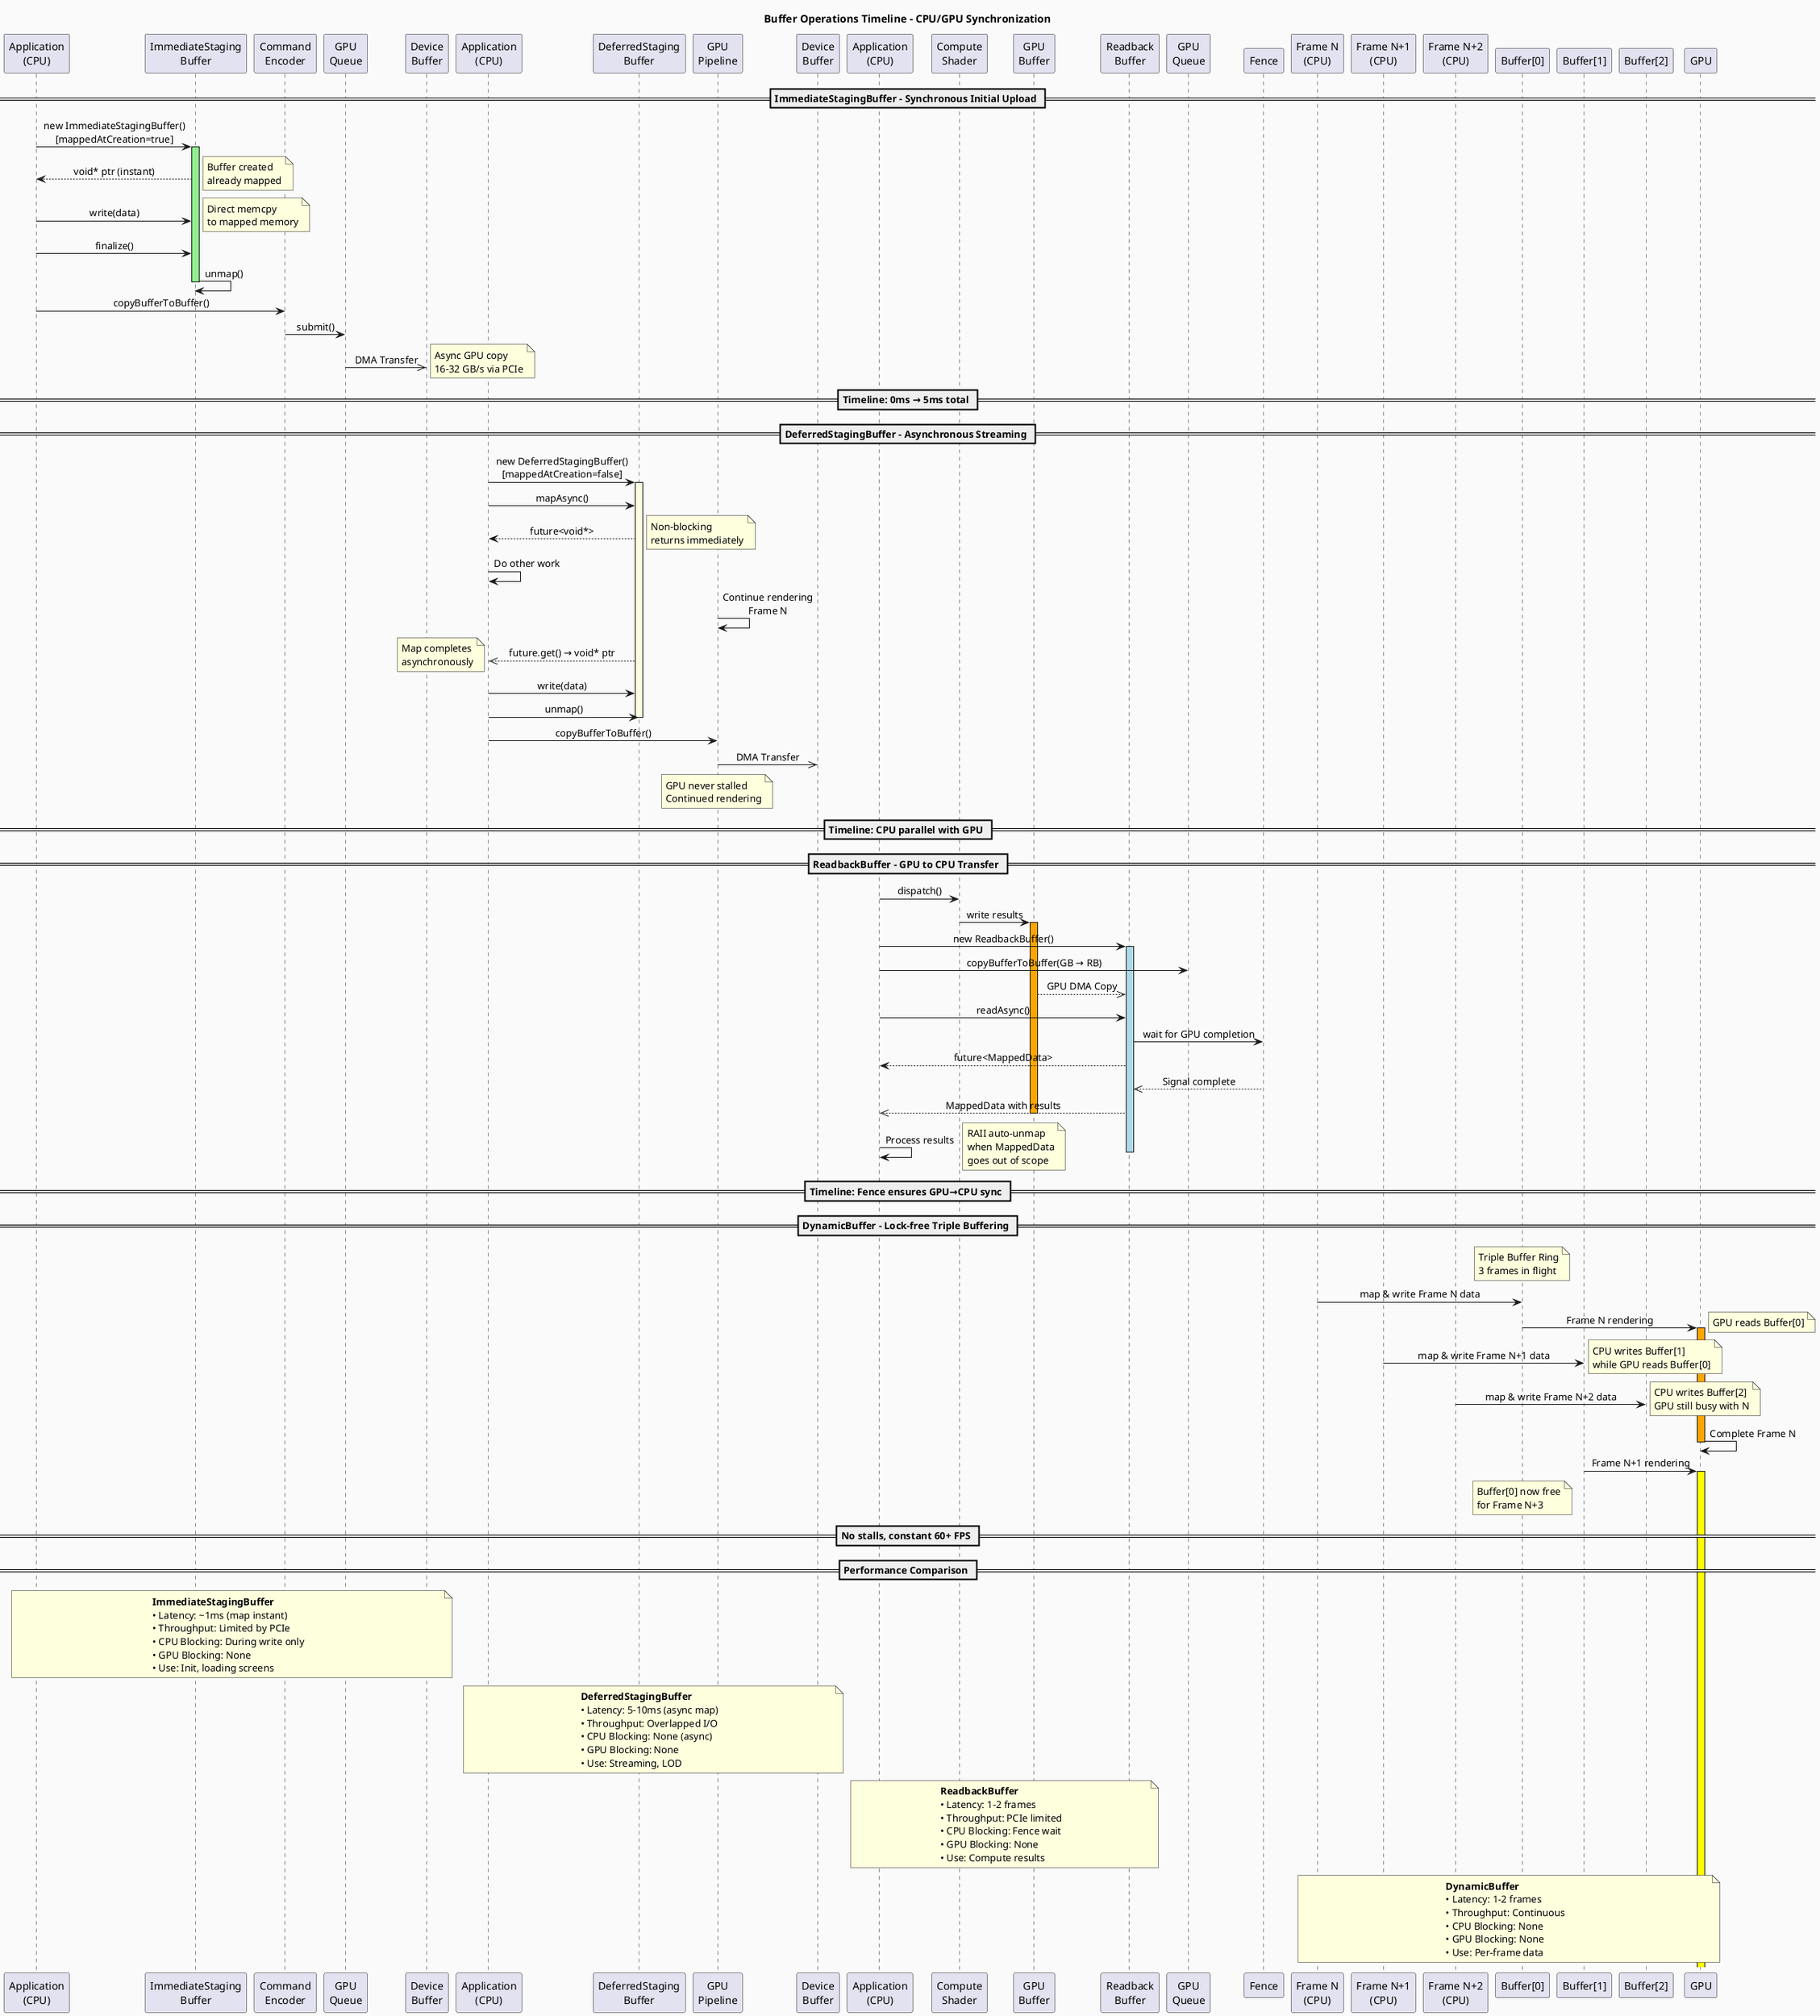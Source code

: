 @startuml Buffer Operations Timeline

title Buffer Operations Timeline - CPU/GPU Synchronization

skinparam backgroundColor #FAFAFA
skinparam sequenceMessageAlign center
skinparam responseMessageBelowArrow true

' ==========================================
' 1. ImmediateStagingBuffer Timeline
' ==========================================
== ImmediateStagingBuffer - Synchronous Initial Upload ==

participant "Application\n(CPU)" as App1
participant "ImmediateStaging\nBuffer" as ISB
participant "Command\nEncoder" as Cmd1
participant "GPU\nQueue" as GPU1
participant "Device\nBuffer" as DB1

App1 -> ISB : new ImmediateStagingBuffer()\n[mappedAtCreation=true]
activate ISB #lightgreen
ISB --> App1 : void* ptr (instant)
note right: Buffer created\nalready mapped

App1 -> ISB : write(data)
note right: Direct memcpy\nto mapped memory

App1 -> ISB : finalize()
ISB -> ISB : unmap()
deactivate ISB

App1 -> Cmd1 : copyBufferToBuffer()
Cmd1 -> GPU1 : submit()

GPU1 ->> DB1 : DMA Transfer
note right: Async GPU copy\n16-32 GB/s via PCIe

== Timeline: 0ms → 5ms total ==

' ==========================================
' 2. DeferredStagingBuffer Timeline  
' ==========================================
== DeferredStagingBuffer - Asynchronous Streaming ==

participant "Application\n(CPU)" as App2
participant "DeferredStaging\nBuffer" as DSB
participant "GPU\nPipeline" as GPU2
participant "Device\nBuffer" as DB2

App2 -> DSB : new DeferredStagingBuffer()\n[mappedAtCreation=false]
activate DSB #lightyellow

App2 -> DSB : mapAsync()
DSB --> App2 : future<void*>
note right: Non-blocking\nreturns immediately

App2 -> App2 : Do other work
GPU2 -> GPU2 : Continue rendering\nFrame N

DSB -->> App2 : future.get() → void* ptr
note left: Map completes\nasynchronously

App2 -> DSB : write(data)
App2 -> DSB : unmap()
deactivate DSB

App2 -> GPU2 : copyBufferToBuffer()
GPU2 ->> DB2 : DMA Transfer

note over GPU2: GPU never stalled\nContinued rendering

== Timeline: CPU parallel with GPU ==

' ==========================================
' 3. ReadbackBuffer Timeline
' ==========================================
== ReadbackBuffer - GPU to CPU Transfer ==

participant "Application\n(CPU)" as App3
participant "Compute\nShader" as CS
participant "GPU\nBuffer" as GB
participant "Readback\nBuffer" as RB
participant "GPU\nQueue" as GPU3
participant "Fence" as Fence

App3 -> CS : dispatch()
CS -> GB : write results
activate GB #orange

App3 -> RB : new ReadbackBuffer()
activate RB #lightblue

App3 -> GPU3 : copyBufferToBuffer(GB → RB)
GB -->> RB : GPU DMA Copy

App3 -> RB : readAsync()
RB -> Fence : wait for GPU completion
RB --> App3 : future<MappedData>

Fence -->> RB : Signal complete
RB -->> App3 : MappedData with results
deactivate GB

App3 -> App3 : Process results
note right: RAII auto-unmap\nwhen MappedData\ngoes out of scope

deactivate RB

== Timeline: Fence ensures GPU→CPU sync ==

' ==========================================
' 4. DynamicBuffer Triple Buffering Timeline
' ==========================================
== DynamicBuffer - Lock-free Triple Buffering ==

participant "Frame N\n(CPU)" as CPU_N
participant "Frame N+1\n(CPU)" as CPU_N1
participant "Frame N+2\n(CPU)" as CPU_N2
participant "Buffer[0]" as B0
participant "Buffer[1]" as B1
participant "Buffer[2]" as B2
participant "GPU" as GPU4

note over B0
Triple Buffer Ring
3 frames in flight
end note

CPU_N -> B0 : map & write Frame N data
B0 -> GPU4 : Frame N rendering
activate GPU4 #orange
note right: GPU reads Buffer[0]

CPU_N1 -> B1 : map & write Frame N+1 data
note right: CPU writes Buffer[1]\nwhile GPU reads Buffer[0]

CPU_N2 -> B2 : map & write Frame N+2 data
note right: CPU writes Buffer[2]\nGPU still busy with N

GPU4 -> GPU4 : Complete Frame N
deactivate GPU4
B1 -> GPU4 : Frame N+1 rendering
activate GPU4 #yellow

note over B0: Buffer[0] now free\nfor Frame N+3

== No stalls, constant 60+ FPS ==

' ==========================================
' 5. Comparison Summary
' ==========================================
== Performance Comparison ==

note over App1,DB1
**ImmediateStagingBuffer**
• Latency: ~1ms (map instant)
• Throughput: Limited by PCIe
• CPU Blocking: During write only
• GPU Blocking: None
• Use: Init, loading screens
end note

note over App2,DB2
**DeferredStagingBuffer**
• Latency: 5-10ms (async map)
• Throughput: Overlapped I/O
• CPU Blocking: None (async)
• GPU Blocking: None
• Use: Streaming, LOD
end note

note over App3,RB
**ReadbackBuffer**
• Latency: 1-2 frames
• Throughput: PCIe limited
• CPU Blocking: Fence wait
• GPU Blocking: None
• Use: Compute results
end note

note over CPU_N,GPU4
**DynamicBuffer**
• Latency: 1-2 frames
• Throughput: Continuous
• CPU Blocking: None
• GPU Blocking: None
• Use: Per-frame data
end note

@enduml